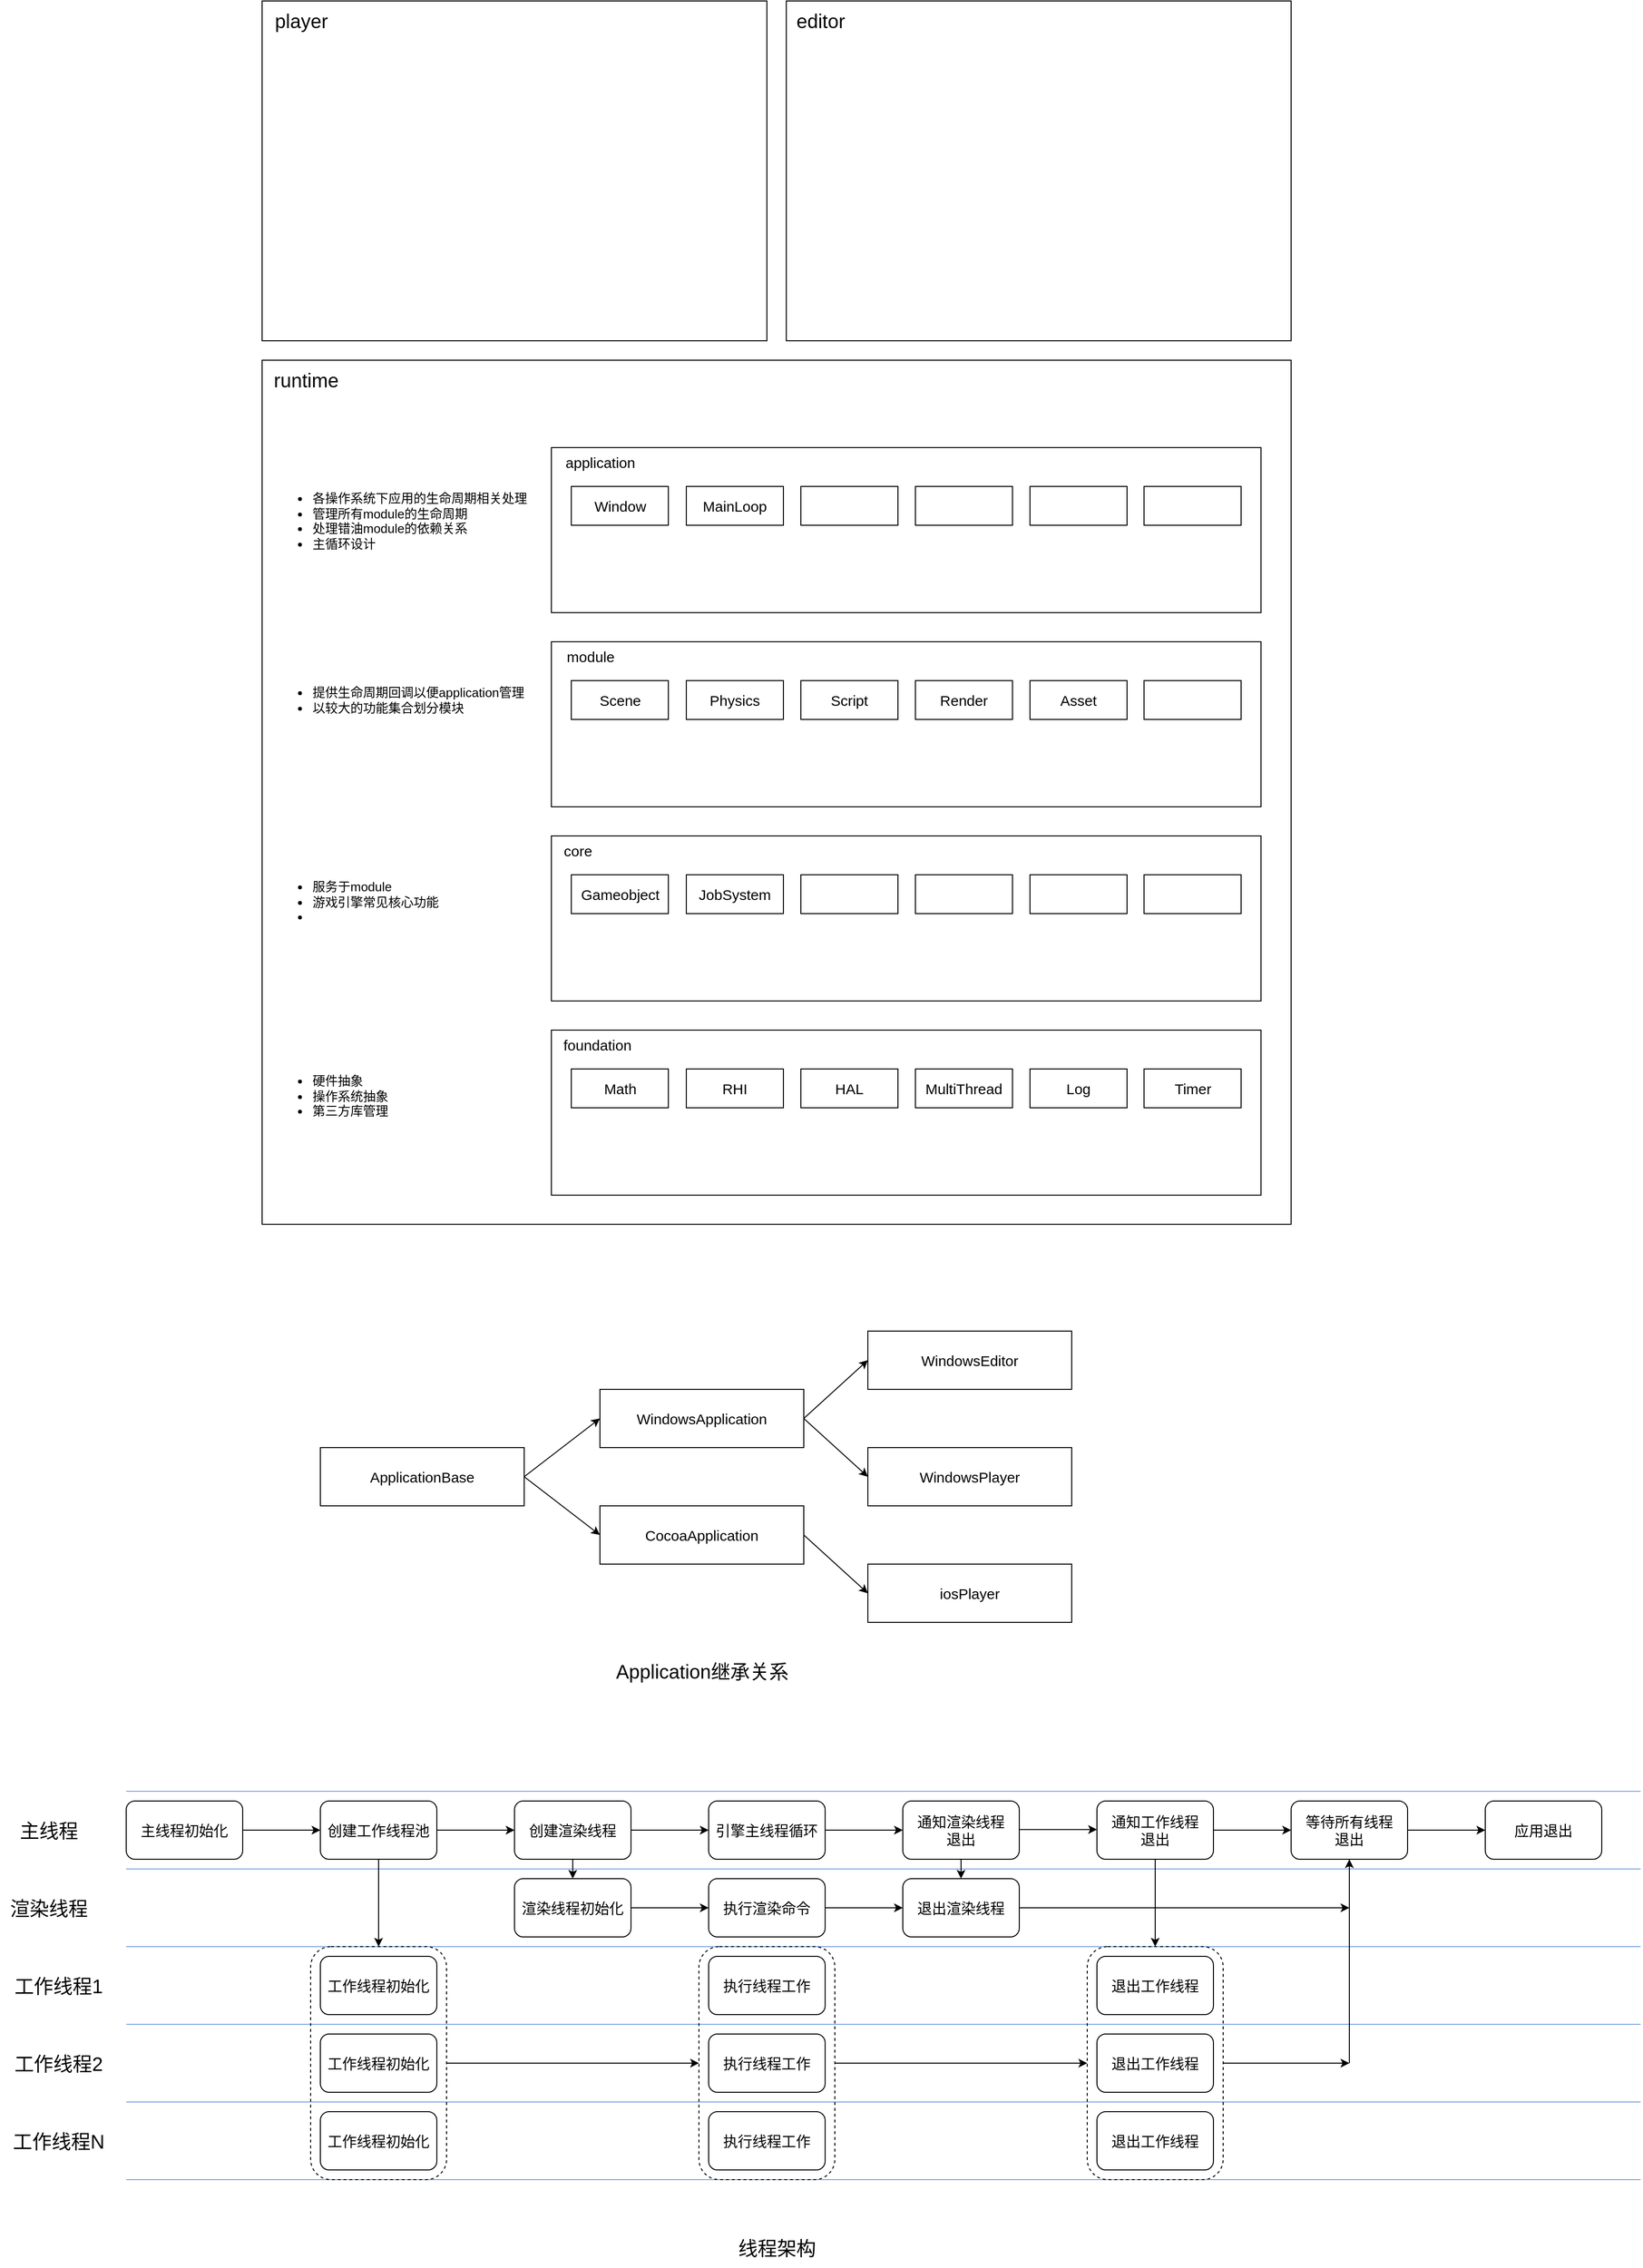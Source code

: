 <mxfile version="24.4.9" type="github">
  <diagram name="第 1 页" id="1e07z1a-aaZHS4xv6QxE">
    <mxGraphModel dx="1949" dy="3778" grid="1" gridSize="10" guides="1" tooltips="1" connect="1" arrows="1" fold="1" page="1" pageScale="1" pageWidth="827" pageHeight="1169" math="0" shadow="0">
      <root>
        <mxCell id="0" />
        <mxCell id="1" parent="0" />
        <mxCell id="7k3UqjcpnUbHz8pqNFpB-55" value="" style="rounded=0;whiteSpace=wrap;html=1;" parent="1" vertex="1">
          <mxGeometry x="-250" y="280" width="1060" height="890" as="geometry" />
        </mxCell>
        <mxCell id="7k3UqjcpnUbHz8pqNFpB-15" value="" style="group" parent="1" vertex="1" connectable="0">
          <mxGeometry x="48" y="970" width="731" height="170" as="geometry" />
        </mxCell>
        <mxCell id="7k3UqjcpnUbHz8pqNFpB-1" value="" style="rounded=0;whiteSpace=wrap;html=1;" parent="7k3UqjcpnUbHz8pqNFpB-15" vertex="1">
          <mxGeometry width="731" height="170" as="geometry" />
        </mxCell>
        <mxCell id="7k3UqjcpnUbHz8pqNFpB-9" value="foundation" style="text;html=1;align=center;verticalAlign=middle;resizable=0;points=[];autosize=1;strokeColor=none;fillColor=none;fontSize=15;" parent="7k3UqjcpnUbHz8pqNFpB-15" vertex="1">
          <mxGeometry x="2" width="90" height="30" as="geometry" />
        </mxCell>
        <mxCell id="7k3UqjcpnUbHz8pqNFpB-6" value="Math" style="rounded=0;whiteSpace=wrap;html=1;fontSize=15;" parent="7k3UqjcpnUbHz8pqNFpB-15" vertex="1">
          <mxGeometry x="20.5" y="40" width="100" height="40" as="geometry" />
        </mxCell>
        <mxCell id="7k3UqjcpnUbHz8pqNFpB-10" value="RHI" style="rounded=0;whiteSpace=wrap;html=1;fontSize=15;" parent="7k3UqjcpnUbHz8pqNFpB-15" vertex="1">
          <mxGeometry x="139" y="40" width="100" height="40" as="geometry" />
        </mxCell>
        <mxCell id="7k3UqjcpnUbHz8pqNFpB-11" value="HAL" style="rounded=0;whiteSpace=wrap;html=1;fontSize=15;" parent="7k3UqjcpnUbHz8pqNFpB-15" vertex="1">
          <mxGeometry x="257" y="40" width="100" height="40" as="geometry" />
        </mxCell>
        <mxCell id="7k3UqjcpnUbHz8pqNFpB-12" value="MultiThread" style="rounded=0;whiteSpace=wrap;html=1;fontSize=15;" parent="7k3UqjcpnUbHz8pqNFpB-15" vertex="1">
          <mxGeometry x="375" y="40" width="100" height="40" as="geometry" />
        </mxCell>
        <mxCell id="7k3UqjcpnUbHz8pqNFpB-13" value="Log" style="rounded=0;whiteSpace=wrap;html=1;fontSize=15;" parent="7k3UqjcpnUbHz8pqNFpB-15" vertex="1">
          <mxGeometry x="493" y="40" width="100" height="40" as="geometry" />
        </mxCell>
        <mxCell id="7k3UqjcpnUbHz8pqNFpB-14" value="Timer" style="rounded=0;whiteSpace=wrap;html=1;fontSize=15;" parent="7k3UqjcpnUbHz8pqNFpB-15" vertex="1">
          <mxGeometry x="610.5" y="40" width="100" height="40" as="geometry" />
        </mxCell>
        <mxCell id="7k3UqjcpnUbHz8pqNFpB-26" value="" style="group" parent="1" vertex="1" connectable="0">
          <mxGeometry x="48" y="570" width="762" height="750" as="geometry" />
        </mxCell>
        <mxCell id="7k3UqjcpnUbHz8pqNFpB-27" value="" style="rounded=0;whiteSpace=wrap;html=1;" parent="7k3UqjcpnUbHz8pqNFpB-26" vertex="1">
          <mxGeometry width="731" height="170" as="geometry" />
        </mxCell>
        <mxCell id="7k3UqjcpnUbHz8pqNFpB-28" value="module" style="text;html=1;align=center;verticalAlign=middle;resizable=0;points=[];autosize=1;strokeColor=none;fillColor=none;fontSize=15;" parent="7k3UqjcpnUbHz8pqNFpB-26" vertex="1">
          <mxGeometry x="5" width="70" height="30" as="geometry" />
        </mxCell>
        <mxCell id="7k3UqjcpnUbHz8pqNFpB-29" value="Scene" style="rounded=0;whiteSpace=wrap;html=1;fontSize=15;" parent="7k3UqjcpnUbHz8pqNFpB-26" vertex="1">
          <mxGeometry x="20.5" y="40" width="100" height="40" as="geometry" />
        </mxCell>
        <mxCell id="7k3UqjcpnUbHz8pqNFpB-30" value="Physics" style="rounded=0;whiteSpace=wrap;html=1;fontSize=15;" parent="7k3UqjcpnUbHz8pqNFpB-26" vertex="1">
          <mxGeometry x="139" y="40" width="100" height="40" as="geometry" />
        </mxCell>
        <mxCell id="7k3UqjcpnUbHz8pqNFpB-31" value="Script" style="rounded=0;whiteSpace=wrap;html=1;fontSize=15;" parent="7k3UqjcpnUbHz8pqNFpB-26" vertex="1">
          <mxGeometry x="257" y="40" width="100" height="40" as="geometry" />
        </mxCell>
        <mxCell id="7k3UqjcpnUbHz8pqNFpB-32" value="Render" style="rounded=0;whiteSpace=wrap;html=1;fontSize=15;" parent="7k3UqjcpnUbHz8pqNFpB-26" vertex="1">
          <mxGeometry x="375" y="40" width="100" height="40" as="geometry" />
        </mxCell>
        <mxCell id="7k3UqjcpnUbHz8pqNFpB-33" value="Asset" style="rounded=0;whiteSpace=wrap;html=1;fontSize=15;" parent="7k3UqjcpnUbHz8pqNFpB-26" vertex="1">
          <mxGeometry x="493" y="40" width="100" height="40" as="geometry" />
        </mxCell>
        <mxCell id="7k3UqjcpnUbHz8pqNFpB-34" value="" style="rounded=0;whiteSpace=wrap;html=1;" parent="7k3UqjcpnUbHz8pqNFpB-26" vertex="1">
          <mxGeometry x="610.5" y="40" width="100" height="40" as="geometry" />
        </mxCell>
        <mxCell id="7k3UqjcpnUbHz8pqNFpB-17" value="" style="group" parent="1" vertex="1" connectable="0">
          <mxGeometry x="48" y="770" width="731" height="170" as="geometry" />
        </mxCell>
        <mxCell id="7k3UqjcpnUbHz8pqNFpB-18" value="" style="rounded=0;whiteSpace=wrap;html=1;" parent="7k3UqjcpnUbHz8pqNFpB-17" vertex="1">
          <mxGeometry width="731" height="170" as="geometry" />
        </mxCell>
        <mxCell id="7k3UqjcpnUbHz8pqNFpB-19" value="core" style="text;html=1;align=center;verticalAlign=middle;resizable=0;points=[];autosize=1;strokeColor=none;fillColor=none;fontSize=15;" parent="7k3UqjcpnUbHz8pqNFpB-17" vertex="1">
          <mxGeometry x="2" width="50" height="30" as="geometry" />
        </mxCell>
        <mxCell id="7k3UqjcpnUbHz8pqNFpB-20" value="Gameobject" style="rounded=0;whiteSpace=wrap;html=1;fontSize=15;" parent="7k3UqjcpnUbHz8pqNFpB-17" vertex="1">
          <mxGeometry x="20.5" y="40" width="100" height="40" as="geometry" />
        </mxCell>
        <mxCell id="7k3UqjcpnUbHz8pqNFpB-21" value="&lt;font style=&quot;font-size: 15px;&quot;&gt;JobSystem&lt;/font&gt;" style="rounded=0;whiteSpace=wrap;html=1;" parent="7k3UqjcpnUbHz8pqNFpB-17" vertex="1">
          <mxGeometry x="139" y="40" width="100" height="40" as="geometry" />
        </mxCell>
        <mxCell id="7k3UqjcpnUbHz8pqNFpB-22" value="" style="rounded=0;whiteSpace=wrap;html=1;" parent="7k3UqjcpnUbHz8pqNFpB-17" vertex="1">
          <mxGeometry x="257" y="40" width="100" height="40" as="geometry" />
        </mxCell>
        <mxCell id="7k3UqjcpnUbHz8pqNFpB-23" value="" style="rounded=0;whiteSpace=wrap;html=1;" parent="7k3UqjcpnUbHz8pqNFpB-17" vertex="1">
          <mxGeometry x="375" y="40" width="100" height="40" as="geometry" />
        </mxCell>
        <mxCell id="7k3UqjcpnUbHz8pqNFpB-24" value="" style="rounded=0;whiteSpace=wrap;html=1;" parent="7k3UqjcpnUbHz8pqNFpB-17" vertex="1">
          <mxGeometry x="493" y="40" width="100" height="40" as="geometry" />
        </mxCell>
        <mxCell id="7k3UqjcpnUbHz8pqNFpB-25" value="" style="rounded=0;whiteSpace=wrap;html=1;" parent="7k3UqjcpnUbHz8pqNFpB-17" vertex="1">
          <mxGeometry x="610.5" y="40" width="100" height="40" as="geometry" />
        </mxCell>
        <mxCell id="7k3UqjcpnUbHz8pqNFpB-35" value="" style="group;fontSize=12;" parent="1" vertex="1" connectable="0">
          <mxGeometry x="48" y="370" width="731" height="170" as="geometry" />
        </mxCell>
        <mxCell id="7k3UqjcpnUbHz8pqNFpB-36" value="" style="rounded=0;whiteSpace=wrap;html=1;" parent="7k3UqjcpnUbHz8pqNFpB-35" vertex="1">
          <mxGeometry width="731" height="170" as="geometry" />
        </mxCell>
        <mxCell id="7k3UqjcpnUbHz8pqNFpB-37" value="application" style="text;html=1;align=center;verticalAlign=middle;resizable=0;points=[];autosize=1;strokeColor=none;fillColor=none;fontSize=15;" parent="7k3UqjcpnUbHz8pqNFpB-35" vertex="1">
          <mxGeometry width="100" height="30" as="geometry" />
        </mxCell>
        <mxCell id="7k3UqjcpnUbHz8pqNFpB-38" value="&lt;font style=&quot;font-size: 15px;&quot;&gt;Window&lt;/font&gt;" style="rounded=0;whiteSpace=wrap;html=1;fontSize=15;" parent="7k3UqjcpnUbHz8pqNFpB-35" vertex="1">
          <mxGeometry x="20.5" y="40" width="100" height="40" as="geometry" />
        </mxCell>
        <mxCell id="7k3UqjcpnUbHz8pqNFpB-39" value="&lt;font style=&quot;font-size: 15px;&quot;&gt;MainLoop&lt;/font&gt;" style="rounded=0;whiteSpace=wrap;html=1;fontSize=15;" parent="7k3UqjcpnUbHz8pqNFpB-35" vertex="1">
          <mxGeometry x="139" y="40" width="100" height="40" as="geometry" />
        </mxCell>
        <mxCell id="7k3UqjcpnUbHz8pqNFpB-40" value="" style="rounded=0;whiteSpace=wrap;html=1;" parent="7k3UqjcpnUbHz8pqNFpB-35" vertex="1">
          <mxGeometry x="257" y="40" width="100" height="40" as="geometry" />
        </mxCell>
        <mxCell id="7k3UqjcpnUbHz8pqNFpB-41" value="" style="rounded=0;whiteSpace=wrap;html=1;" parent="7k3UqjcpnUbHz8pqNFpB-35" vertex="1">
          <mxGeometry x="375" y="40" width="100" height="40" as="geometry" />
        </mxCell>
        <mxCell id="7k3UqjcpnUbHz8pqNFpB-42" value="" style="rounded=0;whiteSpace=wrap;html=1;" parent="7k3UqjcpnUbHz8pqNFpB-35" vertex="1">
          <mxGeometry x="493" y="40" width="100" height="40" as="geometry" />
        </mxCell>
        <mxCell id="7k3UqjcpnUbHz8pqNFpB-43" value="" style="rounded=0;whiteSpace=wrap;html=1;" parent="7k3UqjcpnUbHz8pqNFpB-35" vertex="1">
          <mxGeometry x="610.5" y="40" width="100" height="40" as="geometry" />
        </mxCell>
        <mxCell id="7k3UqjcpnUbHz8pqNFpB-48" value="&lt;div style=&quot;font-size: 13px;&quot;&gt;&lt;ul style=&quot;font-size: 13px;&quot;&gt;&lt;li style=&quot;font-size: 13px;&quot;&gt;各操作系统下应用的生命周期相关处理&lt;/li&gt;&lt;li style=&quot;font-size: 13px;&quot;&gt;管理所有module的生命周期&lt;/li&gt;&lt;li style=&quot;font-size: 13px;&quot;&gt;处理错油module的依赖关系&lt;/li&gt;&lt;li style=&quot;font-size: 13px;&quot;&gt;主循环设计&lt;/li&gt;&lt;/ul&gt;&lt;/div&gt;&lt;div style=&quot;font-size: 13px;&quot;&gt;&lt;br style=&quot;font-size: 13px;&quot;&gt;&lt;/div&gt;&lt;div style=&quot;font-size: 13px;&quot;&gt;&lt;br style=&quot;font-size: 13px;&quot;&gt;&lt;/div&gt;" style="text;html=1;whiteSpace=wrap;overflow=hidden;rounded=0;fontSize=13;" parent="1" vertex="1">
          <mxGeometry x="-240" y="395" width="270" height="120" as="geometry" />
        </mxCell>
        <mxCell id="7k3UqjcpnUbHz8pqNFpB-49" value="&lt;div style=&quot;font-size: 13px;&quot;&gt;&lt;ul style=&quot;font-size: 13px;&quot;&gt;&lt;li style=&quot;font-size: 13px;&quot;&gt;提供生命周期回调以便application管理&lt;/li&gt;&lt;li style=&quot;font-size: 13px;&quot;&gt;以较大的功能集合划分模块&lt;/li&gt;&lt;/ul&gt;&lt;/div&gt;&lt;div style=&quot;font-size: 13px;&quot;&gt;&lt;br style=&quot;font-size: 13px;&quot;&gt;&lt;/div&gt;&lt;div style=&quot;font-size: 13px;&quot;&gt;&lt;br style=&quot;font-size: 13px;&quot;&gt;&lt;/div&gt;" style="text;html=1;whiteSpace=wrap;overflow=hidden;rounded=0;fontSize=13;" parent="1" vertex="1">
          <mxGeometry x="-240" y="595" width="270" height="145" as="geometry" />
        </mxCell>
        <mxCell id="7k3UqjcpnUbHz8pqNFpB-50" value="&lt;div style=&quot;font-size: 13px;&quot;&gt;&lt;ul style=&quot;font-size: 13px;&quot;&gt;&lt;li style=&quot;font-size: 13px;&quot;&gt;服务于module&lt;/li&gt;&lt;li style=&quot;font-size: 13px;&quot;&gt;游戏引擎常见核心功能&lt;/li&gt;&lt;li style=&quot;font-size: 13px;&quot;&gt;&lt;br style=&quot;font-size: 13px;&quot;&gt;&lt;/li&gt;&lt;/ul&gt;&lt;/div&gt;&lt;div style=&quot;font-size: 13px;&quot;&gt;&lt;br style=&quot;font-size: 13px;&quot;&gt;&lt;/div&gt;&lt;div style=&quot;font-size: 13px;&quot;&gt;&lt;br style=&quot;font-size: 13px;&quot;&gt;&lt;/div&gt;" style="text;html=1;whiteSpace=wrap;overflow=hidden;rounded=0;fontSize=13;" parent="1" vertex="1">
          <mxGeometry x="-240" y="795" width="270" height="120" as="geometry" />
        </mxCell>
        <mxCell id="7k3UqjcpnUbHz8pqNFpB-51" value="&lt;div style=&quot;font-size: 13px;&quot;&gt;&lt;ul style=&quot;font-size: 13px;&quot;&gt;&lt;li style=&quot;font-size: 13px;&quot;&gt;&lt;span style=&quot;background-color: initial; font-size: 13px;&quot;&gt;硬件抽象&lt;/span&gt;&lt;/li&gt;&lt;li style=&quot;font-size: 13px;&quot;&gt;&lt;span style=&quot;background-color: initial; font-size: 13px;&quot;&gt;操作系统抽象&lt;/span&gt;&lt;/li&gt;&lt;li style=&quot;font-size: 13px;&quot;&gt;&lt;span style=&quot;background-color: initial; font-size: 13px;&quot;&gt;第三方库管理&lt;/span&gt;&lt;/li&gt;&lt;/ul&gt;&lt;/div&gt;&lt;div style=&quot;font-size: 13px;&quot;&gt;&lt;br style=&quot;font-size: 13px;&quot;&gt;&lt;/div&gt;&lt;div style=&quot;font-size: 13px;&quot;&gt;&lt;br style=&quot;font-size: 13px;&quot;&gt;&lt;/div&gt;" style="text;html=1;whiteSpace=wrap;overflow=hidden;rounded=0;fontSize=13;" parent="1" vertex="1">
          <mxGeometry x="-240" y="995" width="270" height="120" as="geometry" />
        </mxCell>
        <mxCell id="7k3UqjcpnUbHz8pqNFpB-56" value="runtime" style="text;html=1;align=center;verticalAlign=middle;resizable=0;points=[];autosize=1;strokeColor=none;fillColor=none;fontSize=20;" parent="1" vertex="1">
          <mxGeometry x="-250" y="280" width="90" height="40" as="geometry" />
        </mxCell>
        <mxCell id="7k3UqjcpnUbHz8pqNFpB-57" value="" style="rounded=0;whiteSpace=wrap;html=1;" parent="1" vertex="1">
          <mxGeometry x="-250" y="-90" width="520" height="350" as="geometry" />
        </mxCell>
        <mxCell id="7k3UqjcpnUbHz8pqNFpB-58" value="" style="rounded=0;whiteSpace=wrap;html=1;" parent="1" vertex="1">
          <mxGeometry x="290" y="-90" width="520" height="350" as="geometry" />
        </mxCell>
        <mxCell id="7k3UqjcpnUbHz8pqNFpB-59" value="player" style="text;html=1;align=center;verticalAlign=middle;resizable=0;points=[];autosize=1;strokeColor=none;fillColor=none;fontSize=20;" parent="1" vertex="1">
          <mxGeometry x="-250" y="-90" width="80" height="40" as="geometry" />
        </mxCell>
        <mxCell id="7k3UqjcpnUbHz8pqNFpB-60" value="editor" style="text;html=1;align=center;verticalAlign=middle;resizable=0;points=[];autosize=1;strokeColor=none;fillColor=none;fontSize=20;" parent="1" vertex="1">
          <mxGeometry x="290" y="-90" width="70" height="40" as="geometry" />
        </mxCell>
        <mxCell id="44vHzGeN6vRUpSopq8bW-1" value="ApplicationBase" style="rounded=0;whiteSpace=wrap;html=1;fontSize=15;" parent="1" vertex="1">
          <mxGeometry x="-190" y="1400" width="210" height="60" as="geometry" />
        </mxCell>
        <mxCell id="44vHzGeN6vRUpSopq8bW-2" value="WindowsApplication" style="rounded=0;whiteSpace=wrap;html=1;fontSize=15;" parent="1" vertex="1">
          <mxGeometry x="98" y="1340" width="210" height="60" as="geometry" />
        </mxCell>
        <mxCell id="44vHzGeN6vRUpSopq8bW-3" value="" style="endArrow=classic;html=1;rounded=0;exitX=1;exitY=0.5;exitDx=0;exitDy=0;entryX=0;entryY=0.5;entryDx=0;entryDy=0;" parent="1" source="44vHzGeN6vRUpSopq8bW-1" target="44vHzGeN6vRUpSopq8bW-2" edge="1">
          <mxGeometry width="50" height="50" relative="1" as="geometry">
            <mxPoint x="320" y="1540" as="sourcePoint" />
            <mxPoint x="370" y="1490" as="targetPoint" />
          </mxGeometry>
        </mxCell>
        <mxCell id="44vHzGeN6vRUpSopq8bW-4" value="CocoaApplication" style="rounded=0;whiteSpace=wrap;html=1;fontSize=15;" parent="1" vertex="1">
          <mxGeometry x="98" y="1460" width="210" height="60" as="geometry" />
        </mxCell>
        <mxCell id="44vHzGeN6vRUpSopq8bW-5" value="" style="endArrow=classic;html=1;rounded=0;exitX=1;exitY=0.5;exitDx=0;exitDy=0;entryX=0;entryY=0.5;entryDx=0;entryDy=0;" parent="1" source="44vHzGeN6vRUpSopq8bW-1" target="44vHzGeN6vRUpSopq8bW-4" edge="1">
          <mxGeometry width="50" height="50" relative="1" as="geometry">
            <mxPoint x="320" y="1540" as="sourcePoint" />
            <mxPoint x="370" y="1490" as="targetPoint" />
          </mxGeometry>
        </mxCell>
        <mxCell id="44vHzGeN6vRUpSopq8bW-6" value="WindowsEditor" style="rounded=0;whiteSpace=wrap;html=1;fontSize=15;" parent="1" vertex="1">
          <mxGeometry x="374" y="1280" width="210" height="60" as="geometry" />
        </mxCell>
        <mxCell id="44vHzGeN6vRUpSopq8bW-7" value="" style="endArrow=classic;html=1;rounded=0;exitX=1;exitY=0.5;exitDx=0;exitDy=0;entryX=0;entryY=0.5;entryDx=0;entryDy=0;" parent="1" source="44vHzGeN6vRUpSopq8bW-2" target="44vHzGeN6vRUpSopq8bW-6" edge="1">
          <mxGeometry width="50" height="50" relative="1" as="geometry">
            <mxPoint x="360" y="1260" as="sourcePoint" />
            <mxPoint x="410" y="1210" as="targetPoint" />
          </mxGeometry>
        </mxCell>
        <mxCell id="44vHzGeN6vRUpSopq8bW-8" value="WindowsPlayer" style="rounded=0;whiteSpace=wrap;html=1;fontSize=15;" parent="1" vertex="1">
          <mxGeometry x="374" y="1400" width="210" height="60" as="geometry" />
        </mxCell>
        <mxCell id="44vHzGeN6vRUpSopq8bW-9" value="" style="endArrow=classic;html=1;rounded=0;exitX=1;exitY=0.5;exitDx=0;exitDy=0;entryX=0;entryY=0.5;entryDx=0;entryDy=0;" parent="1" source="44vHzGeN6vRUpSopq8bW-2" target="44vHzGeN6vRUpSopq8bW-8" edge="1">
          <mxGeometry width="50" height="50" relative="1" as="geometry">
            <mxPoint x="340" y="1400" as="sourcePoint" />
            <mxPoint x="390" y="1350" as="targetPoint" />
          </mxGeometry>
        </mxCell>
        <mxCell id="44vHzGeN6vRUpSopq8bW-10" value="iosPlayer" style="rounded=0;whiteSpace=wrap;html=1;fontSize=15;" parent="1" vertex="1">
          <mxGeometry x="374" y="1520" width="210" height="60" as="geometry" />
        </mxCell>
        <mxCell id="44vHzGeN6vRUpSopq8bW-11" value="" style="endArrow=classic;html=1;rounded=0;exitX=1;exitY=0.5;exitDx=0;exitDy=0;entryX=0;entryY=0.5;entryDx=0;entryDy=0;" parent="1" source="44vHzGeN6vRUpSopq8bW-4" target="44vHzGeN6vRUpSopq8bW-10" edge="1">
          <mxGeometry width="50" height="50" relative="1" as="geometry">
            <mxPoint x="270" y="1620" as="sourcePoint" />
            <mxPoint x="320" y="1570" as="targetPoint" />
          </mxGeometry>
        </mxCell>
        <mxCell id="44vHzGeN6vRUpSopq8bW-12" value="Application继承关系" style="text;html=1;align=center;verticalAlign=middle;resizable=0;points=[];autosize=1;strokeColor=none;fillColor=none;fontSize=20;" parent="1" vertex="1">
          <mxGeometry x="103" y="1610" width="200" height="40" as="geometry" />
        </mxCell>
        <mxCell id="44vHzGeN6vRUpSopq8bW-13" value="" style="endArrow=none;html=1;rounded=0;strokeColor=#7EA6E0;" parent="1" edge="1">
          <mxGeometry width="50" height="50" relative="1" as="geometry">
            <mxPoint x="-390" y="1754" as="sourcePoint" />
            <mxPoint x="1170" y="1754" as="targetPoint" />
          </mxGeometry>
        </mxCell>
        <mxCell id="44vHzGeN6vRUpSopq8bW-14" value="" style="endArrow=none;html=1;rounded=0;strokeColor=#7EA6E0;" parent="1" edge="1">
          <mxGeometry width="50" height="50" relative="1" as="geometry">
            <mxPoint x="-390" y="1834" as="sourcePoint" />
            <mxPoint x="1170" y="1834" as="targetPoint" />
          </mxGeometry>
        </mxCell>
        <mxCell id="44vHzGeN6vRUpSopq8bW-15" value="" style="endArrow=none;html=1;rounded=0;strokeColor=#7EA6E0;" parent="1" edge="1">
          <mxGeometry width="50" height="50" relative="1" as="geometry">
            <mxPoint x="-390" y="1914" as="sourcePoint" />
            <mxPoint x="1170" y="1914" as="targetPoint" />
          </mxGeometry>
        </mxCell>
        <mxCell id="44vHzGeN6vRUpSopq8bW-16" value="" style="endArrow=none;html=1;rounded=0;strokeColor=#7EA6E0;" parent="1" edge="1">
          <mxGeometry width="50" height="50" relative="1" as="geometry">
            <mxPoint x="-390" y="1994" as="sourcePoint" />
            <mxPoint x="1170" y="1994" as="targetPoint" />
          </mxGeometry>
        </mxCell>
        <mxCell id="44vHzGeN6vRUpSopq8bW-17" value="" style="endArrow=none;html=1;rounded=0;strokeColor=#7EA6E0;" parent="1" edge="1">
          <mxGeometry width="50" height="50" relative="1" as="geometry">
            <mxPoint x="-390" y="2074" as="sourcePoint" />
            <mxPoint x="1170" y="2074" as="targetPoint" />
          </mxGeometry>
        </mxCell>
        <mxCell id="44vHzGeN6vRUpSopq8bW-18" value="" style="endArrow=none;html=1;rounded=0;strokeColor=#7EA6E0;" parent="1" edge="1">
          <mxGeometry width="50" height="50" relative="1" as="geometry">
            <mxPoint x="-390" y="2154" as="sourcePoint" />
            <mxPoint x="1170" y="2154" as="targetPoint" />
          </mxGeometry>
        </mxCell>
        <mxCell id="44vHzGeN6vRUpSopq8bW-19" value="线程架构" style="text;html=1;align=center;verticalAlign=middle;resizable=0;points=[];autosize=1;strokeColor=none;fillColor=none;fontSize=20;" parent="1" vertex="1">
          <mxGeometry x="230" y="2204" width="100" height="40" as="geometry" />
        </mxCell>
        <mxCell id="44vHzGeN6vRUpSopq8bW-20" value="主线程初始化" style="rounded=1;whiteSpace=wrap;html=1;fontSize=15;" parent="1" vertex="1">
          <mxGeometry x="-390" y="1764" width="120" height="60" as="geometry" />
        </mxCell>
        <mxCell id="44vHzGeN6vRUpSopq8bW-21" value="主线程" style="text;html=1;align=center;verticalAlign=middle;resizable=0;points=[];autosize=1;strokeColor=none;fillColor=none;fontSize=20;" parent="1" vertex="1">
          <mxGeometry x="-510" y="1774" width="80" height="40" as="geometry" />
        </mxCell>
        <mxCell id="44vHzGeN6vRUpSopq8bW-22" value="渲染线程" style="text;html=1;align=center;verticalAlign=middle;resizable=0;points=[];autosize=1;strokeColor=none;fillColor=none;fontSize=20;" parent="1" vertex="1">
          <mxGeometry x="-520" y="1854" width="100" height="40" as="geometry" />
        </mxCell>
        <mxCell id="44vHzGeN6vRUpSopq8bW-23" value="工作线程1" style="text;html=1;align=center;verticalAlign=middle;resizable=0;points=[];autosize=1;strokeColor=none;fillColor=none;fontSize=20;" parent="1" vertex="1">
          <mxGeometry x="-515" y="1934" width="110" height="40" as="geometry" />
        </mxCell>
        <mxCell id="44vHzGeN6vRUpSopq8bW-24" value="工作线程2" style="text;html=1;align=center;verticalAlign=middle;resizable=0;points=[];autosize=1;strokeColor=none;fillColor=none;fontSize=20;" parent="1" vertex="1">
          <mxGeometry x="-515" y="2014" width="110" height="40" as="geometry" />
        </mxCell>
        <mxCell id="44vHzGeN6vRUpSopq8bW-26" value="工作线程N" style="text;html=1;align=center;verticalAlign=middle;resizable=0;points=[];autosize=1;strokeColor=none;fillColor=none;fontSize=20;" parent="1" vertex="1">
          <mxGeometry x="-520" y="2094" width="120" height="40" as="geometry" />
        </mxCell>
        <mxCell id="44vHzGeN6vRUpSopq8bW-27" value="&lt;div&gt;创建渲染线程&lt;br&gt;&lt;/div&gt;" style="rounded=1;whiteSpace=wrap;html=1;fontSize=15;" parent="1" vertex="1">
          <mxGeometry x="10" y="1764" width="120" height="60" as="geometry" />
        </mxCell>
        <mxCell id="44vHzGeN6vRUpSopq8bW-28" value="创建工作线程池" style="rounded=1;whiteSpace=wrap;html=1;fontSize=15;" parent="1" vertex="1">
          <mxGeometry x="-190" y="1764" width="120" height="60" as="geometry" />
        </mxCell>
        <mxCell id="44vHzGeN6vRUpSopq8bW-29" value="渲染线程初始化" style="rounded=1;whiteSpace=wrap;html=1;fontSize=15;" parent="1" vertex="1">
          <mxGeometry x="10" y="1844" width="120" height="60" as="geometry" />
        </mxCell>
        <mxCell id="44vHzGeN6vRUpSopq8bW-30" value="" style="endArrow=classic;html=1;rounded=0;exitX=0.5;exitY=1;exitDx=0;exitDy=0;entryX=0.5;entryY=0;entryDx=0;entryDy=0;" parent="1" source="44vHzGeN6vRUpSopq8bW-27" target="44vHzGeN6vRUpSopq8bW-29" edge="1">
          <mxGeometry width="50" height="50" relative="1" as="geometry">
            <mxPoint x="-130" y="2184" as="sourcePoint" />
            <mxPoint x="-80" y="2134" as="targetPoint" />
          </mxGeometry>
        </mxCell>
        <mxCell id="44vHzGeN6vRUpSopq8bW-37" value="" style="rounded=1;whiteSpace=wrap;html=1;dashed=1;fillColor=none;" parent="1" vertex="1">
          <mxGeometry x="-200" y="1914" width="140" height="240" as="geometry" />
        </mxCell>
        <mxCell id="44vHzGeN6vRUpSopq8bW-33" value="工作线程初始化" style="rounded=1;whiteSpace=wrap;html=1;fontSize=15;" parent="1" vertex="1">
          <mxGeometry x="-190" y="1924" width="120" height="60" as="geometry" />
        </mxCell>
        <mxCell id="44vHzGeN6vRUpSopq8bW-36" value="" style="endArrow=classic;html=1;rounded=0;exitX=0.5;exitY=1;exitDx=0;exitDy=0;entryX=0.5;entryY=0;entryDx=0;entryDy=0;" parent="1" source="44vHzGeN6vRUpSopq8bW-28" target="44vHzGeN6vRUpSopq8bW-37" edge="1">
          <mxGeometry width="50" height="50" relative="1" as="geometry">
            <mxPoint x="-100" y="1644" as="sourcePoint" />
            <mxPoint x="-20" y="1894" as="targetPoint" />
          </mxGeometry>
        </mxCell>
        <mxCell id="44vHzGeN6vRUpSopq8bW-38" value="工作线程初始化" style="rounded=1;whiteSpace=wrap;html=1;fontSize=15;" parent="1" vertex="1">
          <mxGeometry x="-190" y="2004" width="120" height="60" as="geometry" />
        </mxCell>
        <mxCell id="44vHzGeN6vRUpSopq8bW-39" value="工作线程初始化" style="rounded=1;whiteSpace=wrap;html=1;fontSize=15;" parent="1" vertex="1">
          <mxGeometry x="-190" y="2084" width="120" height="60" as="geometry" />
        </mxCell>
        <mxCell id="44vHzGeN6vRUpSopq8bW-40" value="" style="endArrow=classic;html=1;rounded=0;exitX=1;exitY=0.5;exitDx=0;exitDy=0;entryX=0;entryY=0.5;entryDx=0;entryDy=0;" parent="1" source="44vHzGeN6vRUpSopq8bW-37" target="44vHzGeN6vRUpSopq8bW-45" edge="1">
          <mxGeometry width="50" height="50" relative="1" as="geometry">
            <mxPoint x="94" y="2044" as="sourcePoint" />
            <mxPoint x="99" y="2034" as="targetPoint" />
          </mxGeometry>
        </mxCell>
        <mxCell id="44vHzGeN6vRUpSopq8bW-42" value="执行渲染命令" style="rounded=1;whiteSpace=wrap;html=1;fontSize=15;" parent="1" vertex="1">
          <mxGeometry x="210" y="1844" width="120" height="60" as="geometry" />
        </mxCell>
        <mxCell id="44vHzGeN6vRUpSopq8bW-43" value="" style="endArrow=classic;html=1;rounded=0;exitX=1;exitY=0.5;exitDx=0;exitDy=0;entryX=0;entryY=0.5;entryDx=0;entryDy=0;" parent="1" source="44vHzGeN6vRUpSopq8bW-29" target="44vHzGeN6vRUpSopq8bW-42" edge="1">
          <mxGeometry width="50" height="50" relative="1" as="geometry">
            <mxPoint x="-10" y="1684" as="sourcePoint" />
            <mxPoint x="40" y="1634" as="targetPoint" />
          </mxGeometry>
        </mxCell>
        <mxCell id="44vHzGeN6vRUpSopq8bW-45" value="" style="rounded=1;whiteSpace=wrap;html=1;dashed=1;fillColor=none;" parent="1" vertex="1">
          <mxGeometry x="200" y="1914" width="140" height="240" as="geometry" />
        </mxCell>
        <mxCell id="44vHzGeN6vRUpSopq8bW-46" value="执行线程工作" style="rounded=1;whiteSpace=wrap;html=1;fontSize=15;" parent="1" vertex="1">
          <mxGeometry x="210" y="1924" width="120" height="60" as="geometry" />
        </mxCell>
        <mxCell id="44vHzGeN6vRUpSopq8bW-47" value="执行线程工作" style="rounded=1;whiteSpace=wrap;html=1;fontSize=15;" parent="1" vertex="1">
          <mxGeometry x="210" y="2004" width="120" height="60" as="geometry" />
        </mxCell>
        <mxCell id="44vHzGeN6vRUpSopq8bW-48" value="执行线程工作" style="rounded=1;whiteSpace=wrap;html=1;fontSize=15;" parent="1" vertex="1">
          <mxGeometry x="210" y="2084" width="120" height="60" as="geometry" />
        </mxCell>
        <mxCell id="44vHzGeN6vRUpSopq8bW-49" value="引擎主线程循环" style="rounded=1;whiteSpace=wrap;html=1;fontSize=15;" parent="1" vertex="1">
          <mxGeometry x="210" y="1764" width="120" height="60" as="geometry" />
        </mxCell>
        <mxCell id="44vHzGeN6vRUpSopq8bW-55" value="" style="endArrow=classic;html=1;rounded=0;exitX=1;exitY=0.5;exitDx=0;exitDy=0;entryX=0;entryY=0.5;entryDx=0;entryDy=0;" parent="1" source="44vHzGeN6vRUpSopq8bW-28" target="44vHzGeN6vRUpSopq8bW-27" edge="1">
          <mxGeometry width="50" height="50" relative="1" as="geometry">
            <mxPoint x="30" y="1704" as="sourcePoint" />
            <mxPoint x="80" y="1654" as="targetPoint" />
          </mxGeometry>
        </mxCell>
        <mxCell id="44vHzGeN6vRUpSopq8bW-56" value="" style="endArrow=classic;html=1;rounded=0;exitX=1;exitY=0.5;exitDx=0;exitDy=0;entryX=0;entryY=0.5;entryDx=0;entryDy=0;" parent="1" source="44vHzGeN6vRUpSopq8bW-20" target="44vHzGeN6vRUpSopq8bW-28" edge="1">
          <mxGeometry width="50" height="50" relative="1" as="geometry">
            <mxPoint x="30" y="1684" as="sourcePoint" />
            <mxPoint x="80" y="1634" as="targetPoint" />
          </mxGeometry>
        </mxCell>
        <mxCell id="44vHzGeN6vRUpSopq8bW-57" value="" style="endArrow=classic;html=1;rounded=0;exitX=1;exitY=0.5;exitDx=0;exitDy=0;entryX=0;entryY=0.5;entryDx=0;entryDy=0;" parent="1" source="44vHzGeN6vRUpSopq8bW-27" target="44vHzGeN6vRUpSopq8bW-49" edge="1">
          <mxGeometry width="50" height="50" relative="1" as="geometry">
            <mxPoint x="120" y="1674" as="sourcePoint" />
            <mxPoint x="170" y="1624" as="targetPoint" />
          </mxGeometry>
        </mxCell>
        <mxCell id="44vHzGeN6vRUpSopq8bW-58" value="等待所有线程&lt;br&gt;退出" style="rounded=1;whiteSpace=wrap;html=1;fontSize=15;" parent="1" vertex="1">
          <mxGeometry x="810" y="1764" width="120" height="60" as="geometry" />
        </mxCell>
        <mxCell id="44vHzGeN6vRUpSopq8bW-59" value="退出渲染线程" style="rounded=1;whiteSpace=wrap;html=1;fontSize=15;" parent="1" vertex="1">
          <mxGeometry x="410" y="1844" width="120" height="60" as="geometry" />
        </mxCell>
        <mxCell id="44vHzGeN6vRUpSopq8bW-61" value="" style="endArrow=classic;html=1;rounded=0;exitX=1;exitY=0.5;exitDx=0;exitDy=0;entryX=0;entryY=0.5;entryDx=0;entryDy=0;" parent="1" source="44vHzGeN6vRUpSopq8bW-42" target="44vHzGeN6vRUpSopq8bW-59" edge="1">
          <mxGeometry width="50" height="50" relative="1" as="geometry">
            <mxPoint x="250" y="1654" as="sourcePoint" />
            <mxPoint x="300" y="1604" as="targetPoint" />
          </mxGeometry>
        </mxCell>
        <mxCell id="44vHzGeN6vRUpSopq8bW-63" value="" style="rounded=1;whiteSpace=wrap;html=1;dashed=1;fillColor=none;" parent="1" vertex="1">
          <mxGeometry x="600" y="1914" width="140" height="240" as="geometry" />
        </mxCell>
        <mxCell id="44vHzGeN6vRUpSopq8bW-64" value="退出工作线程" style="rounded=1;whiteSpace=wrap;html=1;fontSize=15;" parent="1" vertex="1">
          <mxGeometry x="610" y="1924" width="120" height="60" as="geometry" />
        </mxCell>
        <mxCell id="44vHzGeN6vRUpSopq8bW-65" value="退出工作线程" style="rounded=1;whiteSpace=wrap;html=1;fontSize=15;" parent="1" vertex="1">
          <mxGeometry x="610" y="2004" width="120" height="60" as="geometry" />
        </mxCell>
        <mxCell id="44vHzGeN6vRUpSopq8bW-66" value="退出工作线程" style="rounded=1;whiteSpace=wrap;html=1;fontSize=15;" parent="1" vertex="1">
          <mxGeometry x="610" y="2084" width="120" height="60" as="geometry" />
        </mxCell>
        <mxCell id="44vHzGeN6vRUpSopq8bW-69" value="" style="endArrow=classic;html=1;rounded=0;exitX=1;exitY=0.5;exitDx=0;exitDy=0;entryX=0;entryY=0.5;entryDx=0;entryDy=0;" parent="1" source="44vHzGeN6vRUpSopq8bW-45" target="44vHzGeN6vRUpSopq8bW-63" edge="1">
          <mxGeometry width="50" height="50" relative="1" as="geometry">
            <mxPoint x="400" y="2044" as="sourcePoint" />
            <mxPoint x="450" y="1994" as="targetPoint" />
          </mxGeometry>
        </mxCell>
        <mxCell id="44vHzGeN6vRUpSopq8bW-70" value="&lt;div&gt;通知渲染线程&lt;br&gt;退出&lt;br&gt;&lt;/div&gt;" style="rounded=1;whiteSpace=wrap;html=1;fontSize=15;" parent="1" vertex="1">
          <mxGeometry x="410" y="1764" width="120" height="60" as="geometry" />
        </mxCell>
        <mxCell id="44vHzGeN6vRUpSopq8bW-71" value="" style="endArrow=classic;html=1;rounded=0;exitX=0.5;exitY=1;exitDx=0;exitDy=0;entryX=0.5;entryY=0;entryDx=0;entryDy=0;" parent="1" source="44vHzGeN6vRUpSopq8bW-70" target="44vHzGeN6vRUpSopq8bW-59" edge="1">
          <mxGeometry width="50" height="50" relative="1" as="geometry">
            <mxPoint x="420" y="1584" as="sourcePoint" />
            <mxPoint x="470" y="1534" as="targetPoint" />
          </mxGeometry>
        </mxCell>
        <mxCell id="44vHzGeN6vRUpSopq8bW-72" value="" style="endArrow=classic;html=1;rounded=0;exitX=1;exitY=0.5;exitDx=0;exitDy=0;entryX=0;entryY=0.5;entryDx=0;entryDy=0;" parent="1" source="44vHzGeN6vRUpSopq8bW-49" target="44vHzGeN6vRUpSopq8bW-70" edge="1">
          <mxGeometry width="50" height="50" relative="1" as="geometry">
            <mxPoint x="340" y="1594" as="sourcePoint" />
            <mxPoint x="390" y="1544" as="targetPoint" />
          </mxGeometry>
        </mxCell>
        <mxCell id="44vHzGeN6vRUpSopq8bW-73" value="" style="endArrow=classic;html=1;rounded=0;exitX=1;exitY=0.5;exitDx=0;exitDy=0;entryX=0;entryY=0.5;entryDx=0;entryDy=0;" parent="1" edge="1">
          <mxGeometry width="50" height="50" relative="1" as="geometry">
            <mxPoint x="530" y="1793.41" as="sourcePoint" />
            <mxPoint x="610" y="1793.41" as="targetPoint" />
          </mxGeometry>
        </mxCell>
        <mxCell id="44vHzGeN6vRUpSopq8bW-74" value="&lt;div&gt;通知工作线程&lt;br&gt;退出&lt;br&gt;&lt;/div&gt;" style="rounded=1;whiteSpace=wrap;html=1;fontSize=15;" parent="1" vertex="1">
          <mxGeometry x="610" y="1764" width="120" height="60" as="geometry" />
        </mxCell>
        <mxCell id="44vHzGeN6vRUpSopq8bW-75" value="" style="endArrow=classic;html=1;rounded=0;exitX=0.5;exitY=1;exitDx=0;exitDy=0;entryX=0.5;entryY=0;entryDx=0;entryDy=0;" parent="1" source="44vHzGeN6vRUpSopq8bW-74" target="44vHzGeN6vRUpSopq8bW-63" edge="1">
          <mxGeometry width="50" height="50" relative="1" as="geometry">
            <mxPoint x="670" y="1624" as="sourcePoint" />
            <mxPoint x="720" y="1574" as="targetPoint" />
          </mxGeometry>
        </mxCell>
        <mxCell id="44vHzGeN6vRUpSopq8bW-76" value="" style="endArrow=classic;html=1;rounded=0;exitX=1;exitY=0.5;exitDx=0;exitDy=0;entryX=0;entryY=0.5;entryDx=0;entryDy=0;" parent="1" source="44vHzGeN6vRUpSopq8bW-74" target="44vHzGeN6vRUpSopq8bW-58" edge="1">
          <mxGeometry width="50" height="50" relative="1" as="geometry">
            <mxPoint x="760" y="1674" as="sourcePoint" />
            <mxPoint x="810" y="1624" as="targetPoint" />
          </mxGeometry>
        </mxCell>
        <mxCell id="44vHzGeN6vRUpSopq8bW-78" value="应用退出" style="rounded=1;whiteSpace=wrap;html=1;fontSize=15;" parent="1" vertex="1">
          <mxGeometry x="1010" y="1764" width="120" height="60" as="geometry" />
        </mxCell>
        <mxCell id="44vHzGeN6vRUpSopq8bW-79" value="" style="endArrow=classic;html=1;rounded=0;exitX=1;exitY=0.5;exitDx=0;exitDy=0;entryX=0;entryY=0.5;entryDx=0;entryDy=0;" parent="1" source="44vHzGeN6vRUpSopq8bW-58" target="44vHzGeN6vRUpSopq8bW-78" edge="1">
          <mxGeometry width="50" height="50" relative="1" as="geometry">
            <mxPoint x="860" y="1654" as="sourcePoint" />
            <mxPoint x="910" y="1604" as="targetPoint" />
          </mxGeometry>
        </mxCell>
        <mxCell id="44vHzGeN6vRUpSopq8bW-80" value="" style="endArrow=classic;html=1;rounded=0;exitX=1;exitY=0.5;exitDx=0;exitDy=0;" parent="1" source="44vHzGeN6vRUpSopq8bW-63" edge="1">
          <mxGeometry width="50" height="50" relative="1" as="geometry">
            <mxPoint x="870" y="2044" as="sourcePoint" />
            <mxPoint x="870" y="2034" as="targetPoint" />
          </mxGeometry>
        </mxCell>
        <mxCell id="44vHzGeN6vRUpSopq8bW-81" value="" style="endArrow=classic;html=1;rounded=0;entryX=0.5;entryY=1;entryDx=0;entryDy=0;" parent="1" target="44vHzGeN6vRUpSopq8bW-58" edge="1">
          <mxGeometry width="50" height="50" relative="1" as="geometry">
            <mxPoint x="870" y="2034" as="sourcePoint" />
            <mxPoint x="860" y="1484" as="targetPoint" />
          </mxGeometry>
        </mxCell>
        <mxCell id="44vHzGeN6vRUpSopq8bW-82" value="" style="endArrow=classic;html=1;rounded=0;exitX=1;exitY=0.5;exitDx=0;exitDy=0;" parent="1" source="44vHzGeN6vRUpSopq8bW-59" edge="1">
          <mxGeometry width="50" height="50" relative="1" as="geometry">
            <mxPoint x="830" y="1564" as="sourcePoint" />
            <mxPoint x="870" y="1874" as="targetPoint" />
          </mxGeometry>
        </mxCell>
      </root>
    </mxGraphModel>
  </diagram>
</mxfile>
